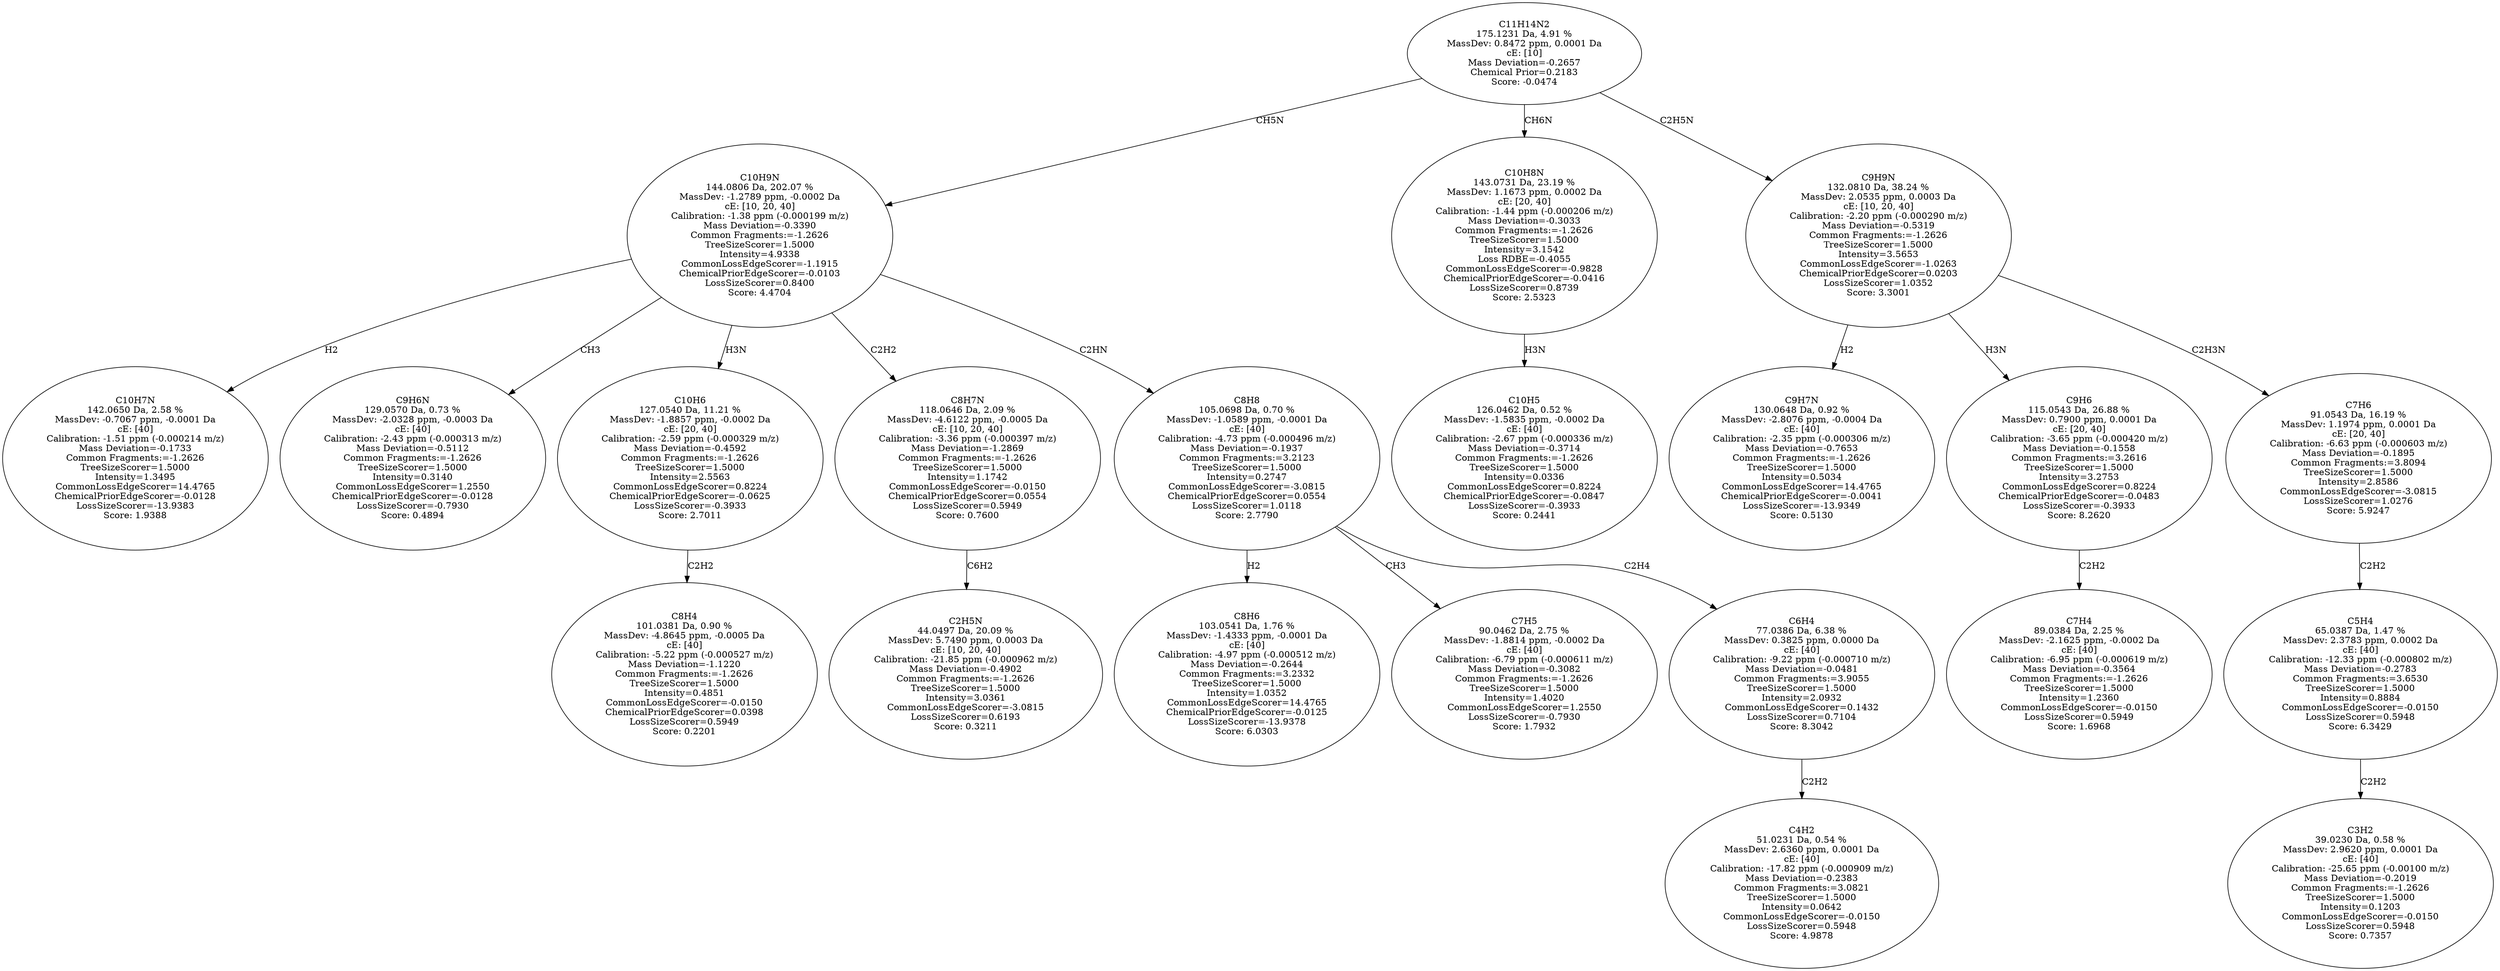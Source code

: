 strict digraph {
v1 [label="C10H7N\n142.0650 Da, 2.58 %\nMassDev: -0.7067 ppm, -0.0001 Da\ncE: [40]\nCalibration: -1.51 ppm (-0.000214 m/z)\nMass Deviation=-0.1733\nCommon Fragments:=-1.2626\nTreeSizeScorer=1.5000\nIntensity=1.3495\nCommonLossEdgeScorer=14.4765\nChemicalPriorEdgeScorer=-0.0128\nLossSizeScorer=-13.9383\nScore: 1.9388"];
v2 [label="C9H6N\n129.0570 Da, 0.73 %\nMassDev: -2.0328 ppm, -0.0003 Da\ncE: [40]\nCalibration: -2.43 ppm (-0.000313 m/z)\nMass Deviation=-0.5112\nCommon Fragments:=-1.2626\nTreeSizeScorer=1.5000\nIntensity=0.3140\nCommonLossEdgeScorer=1.2550\nChemicalPriorEdgeScorer=-0.0128\nLossSizeScorer=-0.7930\nScore: 0.4894"];
v3 [label="C8H4\n101.0381 Da, 0.90 %\nMassDev: -4.8645 ppm, -0.0005 Da\ncE: [40]\nCalibration: -5.22 ppm (-0.000527 m/z)\nMass Deviation=-1.1220\nCommon Fragments:=-1.2626\nTreeSizeScorer=1.5000\nIntensity=0.4851\nCommonLossEdgeScorer=-0.0150\nChemicalPriorEdgeScorer=0.0398\nLossSizeScorer=0.5949\nScore: 0.2201"];
v4 [label="C10H6\n127.0540 Da, 11.21 %\nMassDev: -1.8857 ppm, -0.0002 Da\ncE: [20, 40]\nCalibration: -2.59 ppm (-0.000329 m/z)\nMass Deviation=-0.4592\nCommon Fragments:=-1.2626\nTreeSizeScorer=1.5000\nIntensity=2.5563\nCommonLossEdgeScorer=0.8224\nChemicalPriorEdgeScorer=-0.0625\nLossSizeScorer=-0.3933\nScore: 2.7011"];
v5 [label="C2H5N\n44.0497 Da, 20.09 %\nMassDev: 5.7490 ppm, 0.0003 Da\ncE: [10, 20, 40]\nCalibration: -21.85 ppm (-0.000962 m/z)\nMass Deviation=-0.4902\nCommon Fragments:=-1.2626\nTreeSizeScorer=1.5000\nIntensity=3.0361\nCommonLossEdgeScorer=-3.0815\nLossSizeScorer=0.6193\nScore: 0.3211"];
v6 [label="C8H7N\n118.0646 Da, 2.09 %\nMassDev: -4.6122 ppm, -0.0005 Da\ncE: [10, 20, 40]\nCalibration: -3.36 ppm (-0.000397 m/z)\nMass Deviation=-1.2869\nCommon Fragments:=-1.2626\nTreeSizeScorer=1.5000\nIntensity=1.1742\nCommonLossEdgeScorer=-0.0150\nChemicalPriorEdgeScorer=0.0554\nLossSizeScorer=0.5949\nScore: 0.7600"];
v7 [label="C8H6\n103.0541 Da, 1.76 %\nMassDev: -1.4333 ppm, -0.0001 Da\ncE: [40]\nCalibration: -4.97 ppm (-0.000512 m/z)\nMass Deviation=-0.2644\nCommon Fragments:=3.2332\nTreeSizeScorer=1.5000\nIntensity=1.0352\nCommonLossEdgeScorer=14.4765\nChemicalPriorEdgeScorer=-0.0125\nLossSizeScorer=-13.9378\nScore: 6.0303"];
v8 [label="C7H5\n90.0462 Da, 2.75 %\nMassDev: -1.8814 ppm, -0.0002 Da\ncE: [40]\nCalibration: -6.79 ppm (-0.000611 m/z)\nMass Deviation=-0.3082\nCommon Fragments:=-1.2626\nTreeSizeScorer=1.5000\nIntensity=1.4020\nCommonLossEdgeScorer=1.2550\nLossSizeScorer=-0.7930\nScore: 1.7932"];
v9 [label="C4H2\n51.0231 Da, 0.54 %\nMassDev: 2.6360 ppm, 0.0001 Da\ncE: [40]\nCalibration: -17.82 ppm (-0.000909 m/z)\nMass Deviation=-0.2383\nCommon Fragments:=3.0821\nTreeSizeScorer=1.5000\nIntensity=0.0642\nCommonLossEdgeScorer=-0.0150\nLossSizeScorer=0.5948\nScore: 4.9878"];
v10 [label="C6H4\n77.0386 Da, 6.38 %\nMassDev: 0.3825 ppm, 0.0000 Da\ncE: [40]\nCalibration: -9.22 ppm (-0.000710 m/z)\nMass Deviation=-0.0481\nCommon Fragments:=3.9055\nTreeSizeScorer=1.5000\nIntensity=2.0932\nCommonLossEdgeScorer=0.1432\nLossSizeScorer=0.7104\nScore: 8.3042"];
v11 [label="C8H8\n105.0698 Da, 0.70 %\nMassDev: -1.0589 ppm, -0.0001 Da\ncE: [40]\nCalibration: -4.73 ppm (-0.000496 m/z)\nMass Deviation=-0.1937\nCommon Fragments:=3.2123\nTreeSizeScorer=1.5000\nIntensity=0.2747\nCommonLossEdgeScorer=-3.0815\nChemicalPriorEdgeScorer=0.0554\nLossSizeScorer=1.0118\nScore: 2.7790"];
v12 [label="C10H9N\n144.0806 Da, 202.07 %\nMassDev: -1.2789 ppm, -0.0002 Da\ncE: [10, 20, 40]\nCalibration: -1.38 ppm (-0.000199 m/z)\nMass Deviation=-0.3390\nCommon Fragments:=-1.2626\nTreeSizeScorer=1.5000\nIntensity=4.9338\nCommonLossEdgeScorer=-1.1915\nChemicalPriorEdgeScorer=-0.0103\nLossSizeScorer=0.8400\nScore: 4.4704"];
v13 [label="C10H5\n126.0462 Da, 0.52 %\nMassDev: -1.5835 ppm, -0.0002 Da\ncE: [40]\nCalibration: -2.67 ppm (-0.000336 m/z)\nMass Deviation=-0.3714\nCommon Fragments:=-1.2626\nTreeSizeScorer=1.5000\nIntensity=0.0336\nCommonLossEdgeScorer=0.8224\nChemicalPriorEdgeScorer=-0.0847\nLossSizeScorer=-0.3933\nScore: 0.2441"];
v14 [label="C10H8N\n143.0731 Da, 23.19 %\nMassDev: 1.1673 ppm, 0.0002 Da\ncE: [20, 40]\nCalibration: -1.44 ppm (-0.000206 m/z)\nMass Deviation=-0.3033\nCommon Fragments:=-1.2626\nTreeSizeScorer=1.5000\nIntensity=3.1542\nLoss RDBE=-0.4055\nCommonLossEdgeScorer=-0.9828\nChemicalPriorEdgeScorer=-0.0416\nLossSizeScorer=0.8739\nScore: 2.5323"];
v15 [label="C9H7N\n130.0648 Da, 0.92 %\nMassDev: -2.8076 ppm, -0.0004 Da\ncE: [40]\nCalibration: -2.35 ppm (-0.000306 m/z)\nMass Deviation=-0.7653\nCommon Fragments:=-1.2626\nTreeSizeScorer=1.5000\nIntensity=0.5034\nCommonLossEdgeScorer=14.4765\nChemicalPriorEdgeScorer=-0.0041\nLossSizeScorer=-13.9349\nScore: 0.5130"];
v16 [label="C7H4\n89.0384 Da, 2.25 %\nMassDev: -2.1625 ppm, -0.0002 Da\ncE: [40]\nCalibration: -6.95 ppm (-0.000619 m/z)\nMass Deviation=-0.3564\nCommon Fragments:=-1.2626\nTreeSizeScorer=1.5000\nIntensity=1.2360\nCommonLossEdgeScorer=-0.0150\nLossSizeScorer=0.5949\nScore: 1.6968"];
v17 [label="C9H6\n115.0543 Da, 26.88 %\nMassDev: 0.7900 ppm, 0.0001 Da\ncE: [20, 40]\nCalibration: -3.65 ppm (-0.000420 m/z)\nMass Deviation=-0.1558\nCommon Fragments:=3.2616\nTreeSizeScorer=1.5000\nIntensity=3.2753\nCommonLossEdgeScorer=0.8224\nChemicalPriorEdgeScorer=-0.0483\nLossSizeScorer=-0.3933\nScore: 8.2620"];
v18 [label="C3H2\n39.0230 Da, 0.58 %\nMassDev: 2.9620 ppm, 0.0001 Da\ncE: [40]\nCalibration: -25.65 ppm (-0.00100 m/z)\nMass Deviation=-0.2019\nCommon Fragments:=-1.2626\nTreeSizeScorer=1.5000\nIntensity=0.1203\nCommonLossEdgeScorer=-0.0150\nLossSizeScorer=0.5948\nScore: 0.7357"];
v19 [label="C5H4\n65.0387 Da, 1.47 %\nMassDev: 2.3783 ppm, 0.0002 Da\ncE: [40]\nCalibration: -12.33 ppm (-0.000802 m/z)\nMass Deviation=-0.2783\nCommon Fragments:=3.6530\nTreeSizeScorer=1.5000\nIntensity=0.8884\nCommonLossEdgeScorer=-0.0150\nLossSizeScorer=0.5948\nScore: 6.3429"];
v20 [label="C7H6\n91.0543 Da, 16.19 %\nMassDev: 1.1974 ppm, 0.0001 Da\ncE: [20, 40]\nCalibration: -6.63 ppm (-0.000603 m/z)\nMass Deviation=-0.1895\nCommon Fragments:=3.8094\nTreeSizeScorer=1.5000\nIntensity=2.8586\nCommonLossEdgeScorer=-3.0815\nLossSizeScorer=1.0276\nScore: 5.9247"];
v21 [label="C9H9N\n132.0810 Da, 38.24 %\nMassDev: 2.0535 ppm, 0.0003 Da\ncE: [10, 20, 40]\nCalibration: -2.20 ppm (-0.000290 m/z)\nMass Deviation=-0.5319\nCommon Fragments:=-1.2626\nTreeSizeScorer=1.5000\nIntensity=3.5653\nCommonLossEdgeScorer=-1.0263\nChemicalPriorEdgeScorer=0.0203\nLossSizeScorer=1.0352\nScore: 3.3001"];
v22 [label="C11H14N2\n175.1231 Da, 4.91 %\nMassDev: 0.8472 ppm, 0.0001 Da\ncE: [10]\nMass Deviation=-0.2657\nChemical Prior=0.2183\nScore: -0.0474"];
v12 -> v1 [label="H2"];
v12 -> v2 [label="CH3"];
v4 -> v3 [label="C2H2"];
v12 -> v4 [label="H3N"];
v6 -> v5 [label="C6H2"];
v12 -> v6 [label="C2H2"];
v11 -> v7 [label="H2"];
v11 -> v8 [label="CH3"];
v10 -> v9 [label="C2H2"];
v11 -> v10 [label="C2H4"];
v12 -> v11 [label="C2HN"];
v22 -> v12 [label="CH5N"];
v14 -> v13 [label="H3N"];
v22 -> v14 [label="CH6N"];
v21 -> v15 [label="H2"];
v17 -> v16 [label="C2H2"];
v21 -> v17 [label="H3N"];
v19 -> v18 [label="C2H2"];
v20 -> v19 [label="C2H2"];
v21 -> v20 [label="C2H3N"];
v22 -> v21 [label="C2H5N"];
}